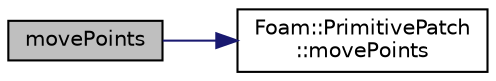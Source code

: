 digraph "movePoints"
{
  bgcolor="transparent";
  edge [fontname="Helvetica",fontsize="10",labelfontname="Helvetica",labelfontsize="10"];
  node [fontname="Helvetica",fontsize="10",shape=record];
  rankdir="LR";
  Node115 [label="movePoints",height=0.2,width=0.4,color="black", fillcolor="grey75", style="filled", fontcolor="black"];
  Node115 -> Node116 [color="midnightblue",fontsize="10",style="solid",fontname="Helvetica"];
  Node116 [label="Foam::PrimitivePatch\l::movePoints",height=0.2,width=0.4,color="black",URL="$a28693.html#a4fb366d4fdab7f8f6bcb1cd811d0fb8a",tooltip="Correct patch after moving points. "];
}
